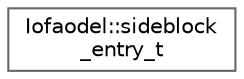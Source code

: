 digraph "Graphical Class Hierarchy"
{
 // INTERACTIVE_SVG=YES
 // LATEX_PDF_SIZE
  bgcolor="transparent";
  edge [fontname=Helvetica,fontsize=10,labelfontname=Helvetica,labelfontsize=10];
  node [fontname=Helvetica,fontsize=10,shape=box,height=0.2,width=0.4];
  rankdir="LR";
  Node0 [id="Node000000",label="Iofaodel::sideblock\l_entry_t",height=0.2,width=0.4,color="grey40", fillcolor="white", style="filled",URL="$structIofaodel_1_1sideblock__entry__t.html",tooltip=" "];
}
